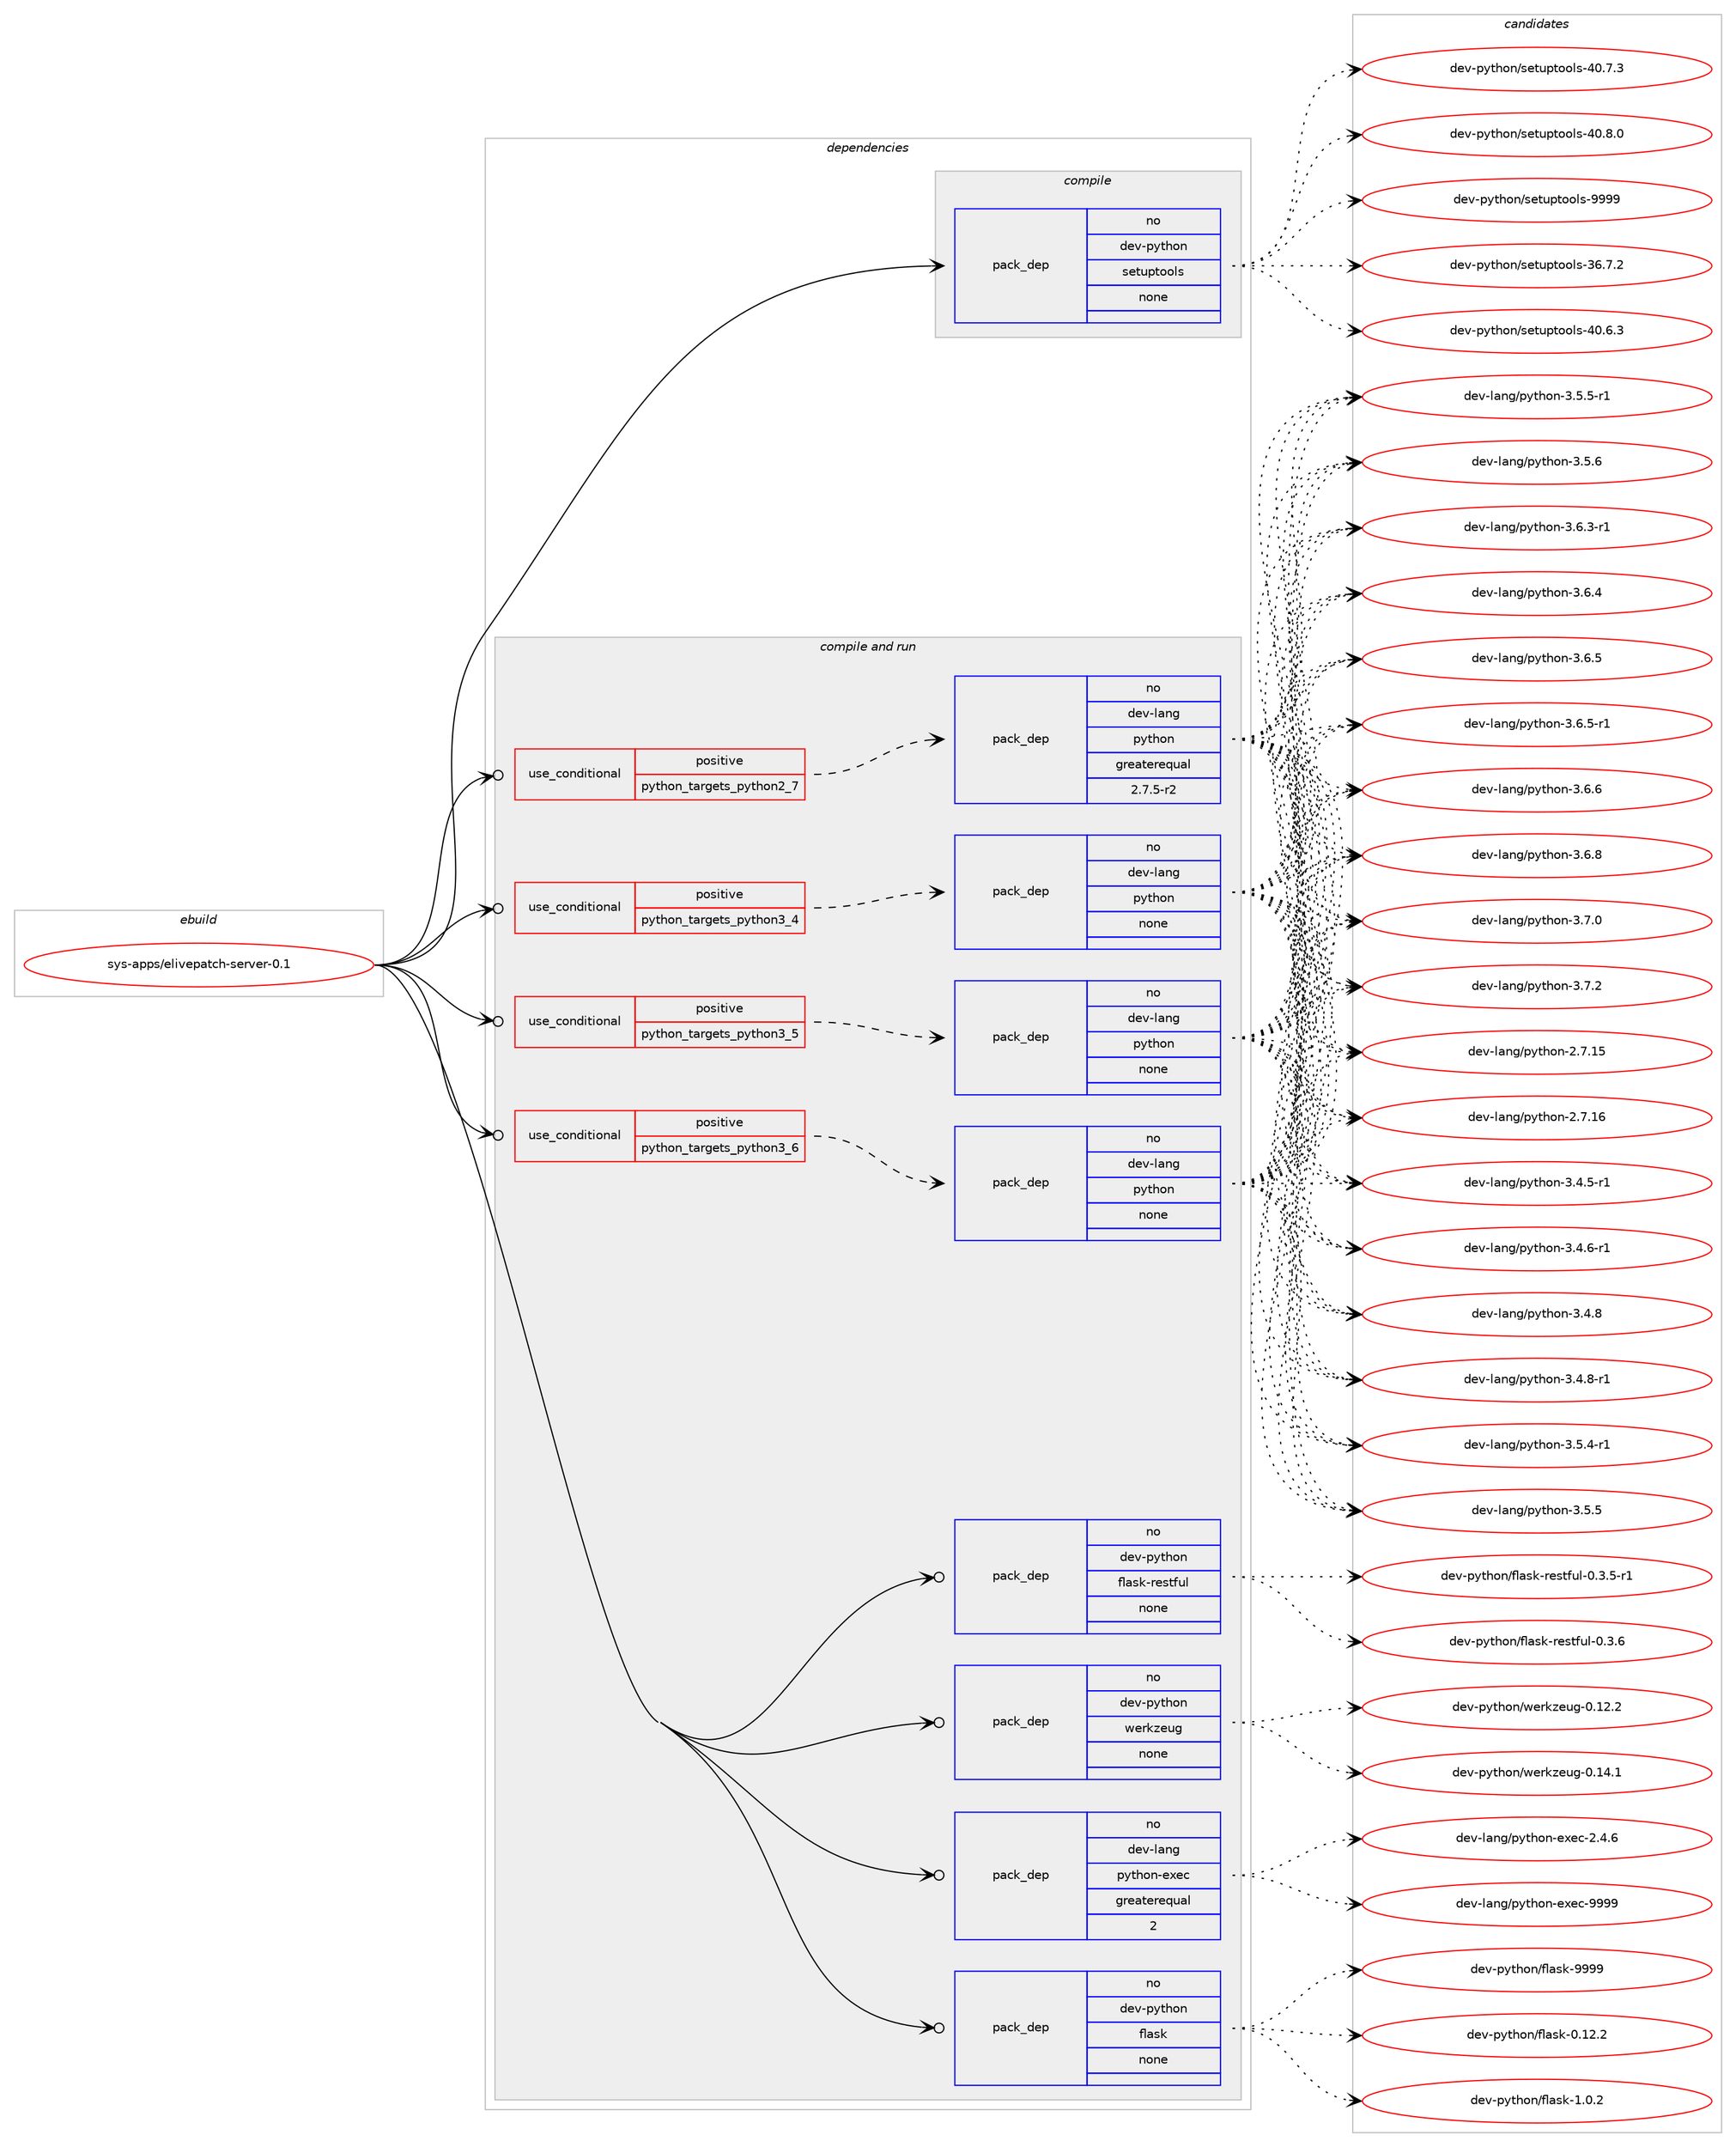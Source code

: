 digraph prolog {

# *************
# Graph options
# *************

newrank=true;
concentrate=true;
compound=true;
graph [rankdir=LR,fontname=Helvetica,fontsize=10,ranksep=1.5];#, ranksep=2.5, nodesep=0.2];
edge  [arrowhead=vee];
node  [fontname=Helvetica,fontsize=10];

# **********
# The ebuild
# **********

subgraph cluster_leftcol {
color=gray;
rank=same;
label=<<i>ebuild</i>>;
id [label="sys-apps/elivepatch-server-0.1", color=red, width=4, href="../sys-apps/elivepatch-server-0.1.svg"];
}

# ****************
# The dependencies
# ****************

subgraph cluster_midcol {
color=gray;
label=<<i>dependencies</i>>;
subgraph cluster_compile {
fillcolor="#eeeeee";
style=filled;
label=<<i>compile</i>>;
subgraph pack1226520 {
dependency1710308 [label=<<TABLE BORDER="0" CELLBORDER="1" CELLSPACING="0" CELLPADDING="4" WIDTH="220"><TR><TD ROWSPAN="6" CELLPADDING="30">pack_dep</TD></TR><TR><TD WIDTH="110">no</TD></TR><TR><TD>dev-python</TD></TR><TR><TD>setuptools</TD></TR><TR><TD>none</TD></TR><TR><TD></TD></TR></TABLE>>, shape=none, color=blue];
}
id:e -> dependency1710308:w [weight=20,style="solid",arrowhead="vee"];
}
subgraph cluster_compileandrun {
fillcolor="#eeeeee";
style=filled;
label=<<i>compile and run</i>>;
subgraph cond455831 {
dependency1710309 [label=<<TABLE BORDER="0" CELLBORDER="1" CELLSPACING="0" CELLPADDING="4"><TR><TD ROWSPAN="3" CELLPADDING="10">use_conditional</TD></TR><TR><TD>positive</TD></TR><TR><TD>python_targets_python2_7</TD></TR></TABLE>>, shape=none, color=red];
subgraph pack1226521 {
dependency1710310 [label=<<TABLE BORDER="0" CELLBORDER="1" CELLSPACING="0" CELLPADDING="4" WIDTH="220"><TR><TD ROWSPAN="6" CELLPADDING="30">pack_dep</TD></TR><TR><TD WIDTH="110">no</TD></TR><TR><TD>dev-lang</TD></TR><TR><TD>python</TD></TR><TR><TD>greaterequal</TD></TR><TR><TD>2.7.5-r2</TD></TR></TABLE>>, shape=none, color=blue];
}
dependency1710309:e -> dependency1710310:w [weight=20,style="dashed",arrowhead="vee"];
}
id:e -> dependency1710309:w [weight=20,style="solid",arrowhead="odotvee"];
subgraph cond455832 {
dependency1710311 [label=<<TABLE BORDER="0" CELLBORDER="1" CELLSPACING="0" CELLPADDING="4"><TR><TD ROWSPAN="3" CELLPADDING="10">use_conditional</TD></TR><TR><TD>positive</TD></TR><TR><TD>python_targets_python3_4</TD></TR></TABLE>>, shape=none, color=red];
subgraph pack1226522 {
dependency1710312 [label=<<TABLE BORDER="0" CELLBORDER="1" CELLSPACING="0" CELLPADDING="4" WIDTH="220"><TR><TD ROWSPAN="6" CELLPADDING="30">pack_dep</TD></TR><TR><TD WIDTH="110">no</TD></TR><TR><TD>dev-lang</TD></TR><TR><TD>python</TD></TR><TR><TD>none</TD></TR><TR><TD></TD></TR></TABLE>>, shape=none, color=blue];
}
dependency1710311:e -> dependency1710312:w [weight=20,style="dashed",arrowhead="vee"];
}
id:e -> dependency1710311:w [weight=20,style="solid",arrowhead="odotvee"];
subgraph cond455833 {
dependency1710313 [label=<<TABLE BORDER="0" CELLBORDER="1" CELLSPACING="0" CELLPADDING="4"><TR><TD ROWSPAN="3" CELLPADDING="10">use_conditional</TD></TR><TR><TD>positive</TD></TR><TR><TD>python_targets_python3_5</TD></TR></TABLE>>, shape=none, color=red];
subgraph pack1226523 {
dependency1710314 [label=<<TABLE BORDER="0" CELLBORDER="1" CELLSPACING="0" CELLPADDING="4" WIDTH="220"><TR><TD ROWSPAN="6" CELLPADDING="30">pack_dep</TD></TR><TR><TD WIDTH="110">no</TD></TR><TR><TD>dev-lang</TD></TR><TR><TD>python</TD></TR><TR><TD>none</TD></TR><TR><TD></TD></TR></TABLE>>, shape=none, color=blue];
}
dependency1710313:e -> dependency1710314:w [weight=20,style="dashed",arrowhead="vee"];
}
id:e -> dependency1710313:w [weight=20,style="solid",arrowhead="odotvee"];
subgraph cond455834 {
dependency1710315 [label=<<TABLE BORDER="0" CELLBORDER="1" CELLSPACING="0" CELLPADDING="4"><TR><TD ROWSPAN="3" CELLPADDING="10">use_conditional</TD></TR><TR><TD>positive</TD></TR><TR><TD>python_targets_python3_6</TD></TR></TABLE>>, shape=none, color=red];
subgraph pack1226524 {
dependency1710316 [label=<<TABLE BORDER="0" CELLBORDER="1" CELLSPACING="0" CELLPADDING="4" WIDTH="220"><TR><TD ROWSPAN="6" CELLPADDING="30">pack_dep</TD></TR><TR><TD WIDTH="110">no</TD></TR><TR><TD>dev-lang</TD></TR><TR><TD>python</TD></TR><TR><TD>none</TD></TR><TR><TD></TD></TR></TABLE>>, shape=none, color=blue];
}
dependency1710315:e -> dependency1710316:w [weight=20,style="dashed",arrowhead="vee"];
}
id:e -> dependency1710315:w [weight=20,style="solid",arrowhead="odotvee"];
subgraph pack1226525 {
dependency1710317 [label=<<TABLE BORDER="0" CELLBORDER="1" CELLSPACING="0" CELLPADDING="4" WIDTH="220"><TR><TD ROWSPAN="6" CELLPADDING="30">pack_dep</TD></TR><TR><TD WIDTH="110">no</TD></TR><TR><TD>dev-lang</TD></TR><TR><TD>python-exec</TD></TR><TR><TD>greaterequal</TD></TR><TR><TD>2</TD></TR></TABLE>>, shape=none, color=blue];
}
id:e -> dependency1710317:w [weight=20,style="solid",arrowhead="odotvee"];
subgraph pack1226526 {
dependency1710318 [label=<<TABLE BORDER="0" CELLBORDER="1" CELLSPACING="0" CELLPADDING="4" WIDTH="220"><TR><TD ROWSPAN="6" CELLPADDING="30">pack_dep</TD></TR><TR><TD WIDTH="110">no</TD></TR><TR><TD>dev-python</TD></TR><TR><TD>flask</TD></TR><TR><TD>none</TD></TR><TR><TD></TD></TR></TABLE>>, shape=none, color=blue];
}
id:e -> dependency1710318:w [weight=20,style="solid",arrowhead="odotvee"];
subgraph pack1226527 {
dependency1710319 [label=<<TABLE BORDER="0" CELLBORDER="1" CELLSPACING="0" CELLPADDING="4" WIDTH="220"><TR><TD ROWSPAN="6" CELLPADDING="30">pack_dep</TD></TR><TR><TD WIDTH="110">no</TD></TR><TR><TD>dev-python</TD></TR><TR><TD>flask-restful</TD></TR><TR><TD>none</TD></TR><TR><TD></TD></TR></TABLE>>, shape=none, color=blue];
}
id:e -> dependency1710319:w [weight=20,style="solid",arrowhead="odotvee"];
subgraph pack1226528 {
dependency1710320 [label=<<TABLE BORDER="0" CELLBORDER="1" CELLSPACING="0" CELLPADDING="4" WIDTH="220"><TR><TD ROWSPAN="6" CELLPADDING="30">pack_dep</TD></TR><TR><TD WIDTH="110">no</TD></TR><TR><TD>dev-python</TD></TR><TR><TD>werkzeug</TD></TR><TR><TD>none</TD></TR><TR><TD></TD></TR></TABLE>>, shape=none, color=blue];
}
id:e -> dependency1710320:w [weight=20,style="solid",arrowhead="odotvee"];
}
subgraph cluster_run {
fillcolor="#eeeeee";
style=filled;
label=<<i>run</i>>;
}
}

# **************
# The candidates
# **************

subgraph cluster_choices {
rank=same;
color=gray;
label=<<i>candidates</i>>;

subgraph choice1226520 {
color=black;
nodesep=1;
choice100101118451121211161041111104711510111611711211611111110811545515446554650 [label="dev-python/setuptools-36.7.2", color=red, width=4,href="../dev-python/setuptools-36.7.2.svg"];
choice100101118451121211161041111104711510111611711211611111110811545524846544651 [label="dev-python/setuptools-40.6.3", color=red, width=4,href="../dev-python/setuptools-40.6.3.svg"];
choice100101118451121211161041111104711510111611711211611111110811545524846554651 [label="dev-python/setuptools-40.7.3", color=red, width=4,href="../dev-python/setuptools-40.7.3.svg"];
choice100101118451121211161041111104711510111611711211611111110811545524846564648 [label="dev-python/setuptools-40.8.0", color=red, width=4,href="../dev-python/setuptools-40.8.0.svg"];
choice10010111845112121116104111110471151011161171121161111111081154557575757 [label="dev-python/setuptools-9999", color=red, width=4,href="../dev-python/setuptools-9999.svg"];
dependency1710308:e -> choice100101118451121211161041111104711510111611711211611111110811545515446554650:w [style=dotted,weight="100"];
dependency1710308:e -> choice100101118451121211161041111104711510111611711211611111110811545524846544651:w [style=dotted,weight="100"];
dependency1710308:e -> choice100101118451121211161041111104711510111611711211611111110811545524846554651:w [style=dotted,weight="100"];
dependency1710308:e -> choice100101118451121211161041111104711510111611711211611111110811545524846564648:w [style=dotted,weight="100"];
dependency1710308:e -> choice10010111845112121116104111110471151011161171121161111111081154557575757:w [style=dotted,weight="100"];
}
subgraph choice1226521 {
color=black;
nodesep=1;
choice10010111845108971101034711212111610411111045504655464953 [label="dev-lang/python-2.7.15", color=red, width=4,href="../dev-lang/python-2.7.15.svg"];
choice10010111845108971101034711212111610411111045504655464954 [label="dev-lang/python-2.7.16", color=red, width=4,href="../dev-lang/python-2.7.16.svg"];
choice1001011184510897110103471121211161041111104551465246534511449 [label="dev-lang/python-3.4.5-r1", color=red, width=4,href="../dev-lang/python-3.4.5-r1.svg"];
choice1001011184510897110103471121211161041111104551465246544511449 [label="dev-lang/python-3.4.6-r1", color=red, width=4,href="../dev-lang/python-3.4.6-r1.svg"];
choice100101118451089711010347112121116104111110455146524656 [label="dev-lang/python-3.4.8", color=red, width=4,href="../dev-lang/python-3.4.8.svg"];
choice1001011184510897110103471121211161041111104551465246564511449 [label="dev-lang/python-3.4.8-r1", color=red, width=4,href="../dev-lang/python-3.4.8-r1.svg"];
choice1001011184510897110103471121211161041111104551465346524511449 [label="dev-lang/python-3.5.4-r1", color=red, width=4,href="../dev-lang/python-3.5.4-r1.svg"];
choice100101118451089711010347112121116104111110455146534653 [label="dev-lang/python-3.5.5", color=red, width=4,href="../dev-lang/python-3.5.5.svg"];
choice1001011184510897110103471121211161041111104551465346534511449 [label="dev-lang/python-3.5.5-r1", color=red, width=4,href="../dev-lang/python-3.5.5-r1.svg"];
choice100101118451089711010347112121116104111110455146534654 [label="dev-lang/python-3.5.6", color=red, width=4,href="../dev-lang/python-3.5.6.svg"];
choice1001011184510897110103471121211161041111104551465446514511449 [label="dev-lang/python-3.6.3-r1", color=red, width=4,href="../dev-lang/python-3.6.3-r1.svg"];
choice100101118451089711010347112121116104111110455146544652 [label="dev-lang/python-3.6.4", color=red, width=4,href="../dev-lang/python-3.6.4.svg"];
choice100101118451089711010347112121116104111110455146544653 [label="dev-lang/python-3.6.5", color=red, width=4,href="../dev-lang/python-3.6.5.svg"];
choice1001011184510897110103471121211161041111104551465446534511449 [label="dev-lang/python-3.6.5-r1", color=red, width=4,href="../dev-lang/python-3.6.5-r1.svg"];
choice100101118451089711010347112121116104111110455146544654 [label="dev-lang/python-3.6.6", color=red, width=4,href="../dev-lang/python-3.6.6.svg"];
choice100101118451089711010347112121116104111110455146544656 [label="dev-lang/python-3.6.8", color=red, width=4,href="../dev-lang/python-3.6.8.svg"];
choice100101118451089711010347112121116104111110455146554648 [label="dev-lang/python-3.7.0", color=red, width=4,href="../dev-lang/python-3.7.0.svg"];
choice100101118451089711010347112121116104111110455146554650 [label="dev-lang/python-3.7.2", color=red, width=4,href="../dev-lang/python-3.7.2.svg"];
dependency1710310:e -> choice10010111845108971101034711212111610411111045504655464953:w [style=dotted,weight="100"];
dependency1710310:e -> choice10010111845108971101034711212111610411111045504655464954:w [style=dotted,weight="100"];
dependency1710310:e -> choice1001011184510897110103471121211161041111104551465246534511449:w [style=dotted,weight="100"];
dependency1710310:e -> choice1001011184510897110103471121211161041111104551465246544511449:w [style=dotted,weight="100"];
dependency1710310:e -> choice100101118451089711010347112121116104111110455146524656:w [style=dotted,weight="100"];
dependency1710310:e -> choice1001011184510897110103471121211161041111104551465246564511449:w [style=dotted,weight="100"];
dependency1710310:e -> choice1001011184510897110103471121211161041111104551465346524511449:w [style=dotted,weight="100"];
dependency1710310:e -> choice100101118451089711010347112121116104111110455146534653:w [style=dotted,weight="100"];
dependency1710310:e -> choice1001011184510897110103471121211161041111104551465346534511449:w [style=dotted,weight="100"];
dependency1710310:e -> choice100101118451089711010347112121116104111110455146534654:w [style=dotted,weight="100"];
dependency1710310:e -> choice1001011184510897110103471121211161041111104551465446514511449:w [style=dotted,weight="100"];
dependency1710310:e -> choice100101118451089711010347112121116104111110455146544652:w [style=dotted,weight="100"];
dependency1710310:e -> choice100101118451089711010347112121116104111110455146544653:w [style=dotted,weight="100"];
dependency1710310:e -> choice1001011184510897110103471121211161041111104551465446534511449:w [style=dotted,weight="100"];
dependency1710310:e -> choice100101118451089711010347112121116104111110455146544654:w [style=dotted,weight="100"];
dependency1710310:e -> choice100101118451089711010347112121116104111110455146544656:w [style=dotted,weight="100"];
dependency1710310:e -> choice100101118451089711010347112121116104111110455146554648:w [style=dotted,weight="100"];
dependency1710310:e -> choice100101118451089711010347112121116104111110455146554650:w [style=dotted,weight="100"];
}
subgraph choice1226522 {
color=black;
nodesep=1;
choice10010111845108971101034711212111610411111045504655464953 [label="dev-lang/python-2.7.15", color=red, width=4,href="../dev-lang/python-2.7.15.svg"];
choice10010111845108971101034711212111610411111045504655464954 [label="dev-lang/python-2.7.16", color=red, width=4,href="../dev-lang/python-2.7.16.svg"];
choice1001011184510897110103471121211161041111104551465246534511449 [label="dev-lang/python-3.4.5-r1", color=red, width=4,href="../dev-lang/python-3.4.5-r1.svg"];
choice1001011184510897110103471121211161041111104551465246544511449 [label="dev-lang/python-3.4.6-r1", color=red, width=4,href="../dev-lang/python-3.4.6-r1.svg"];
choice100101118451089711010347112121116104111110455146524656 [label="dev-lang/python-3.4.8", color=red, width=4,href="../dev-lang/python-3.4.8.svg"];
choice1001011184510897110103471121211161041111104551465246564511449 [label="dev-lang/python-3.4.8-r1", color=red, width=4,href="../dev-lang/python-3.4.8-r1.svg"];
choice1001011184510897110103471121211161041111104551465346524511449 [label="dev-lang/python-3.5.4-r1", color=red, width=4,href="../dev-lang/python-3.5.4-r1.svg"];
choice100101118451089711010347112121116104111110455146534653 [label="dev-lang/python-3.5.5", color=red, width=4,href="../dev-lang/python-3.5.5.svg"];
choice1001011184510897110103471121211161041111104551465346534511449 [label="dev-lang/python-3.5.5-r1", color=red, width=4,href="../dev-lang/python-3.5.5-r1.svg"];
choice100101118451089711010347112121116104111110455146534654 [label="dev-lang/python-3.5.6", color=red, width=4,href="../dev-lang/python-3.5.6.svg"];
choice1001011184510897110103471121211161041111104551465446514511449 [label="dev-lang/python-3.6.3-r1", color=red, width=4,href="../dev-lang/python-3.6.3-r1.svg"];
choice100101118451089711010347112121116104111110455146544652 [label="dev-lang/python-3.6.4", color=red, width=4,href="../dev-lang/python-3.6.4.svg"];
choice100101118451089711010347112121116104111110455146544653 [label="dev-lang/python-3.6.5", color=red, width=4,href="../dev-lang/python-3.6.5.svg"];
choice1001011184510897110103471121211161041111104551465446534511449 [label="dev-lang/python-3.6.5-r1", color=red, width=4,href="../dev-lang/python-3.6.5-r1.svg"];
choice100101118451089711010347112121116104111110455146544654 [label="dev-lang/python-3.6.6", color=red, width=4,href="../dev-lang/python-3.6.6.svg"];
choice100101118451089711010347112121116104111110455146544656 [label="dev-lang/python-3.6.8", color=red, width=4,href="../dev-lang/python-3.6.8.svg"];
choice100101118451089711010347112121116104111110455146554648 [label="dev-lang/python-3.7.0", color=red, width=4,href="../dev-lang/python-3.7.0.svg"];
choice100101118451089711010347112121116104111110455146554650 [label="dev-lang/python-3.7.2", color=red, width=4,href="../dev-lang/python-3.7.2.svg"];
dependency1710312:e -> choice10010111845108971101034711212111610411111045504655464953:w [style=dotted,weight="100"];
dependency1710312:e -> choice10010111845108971101034711212111610411111045504655464954:w [style=dotted,weight="100"];
dependency1710312:e -> choice1001011184510897110103471121211161041111104551465246534511449:w [style=dotted,weight="100"];
dependency1710312:e -> choice1001011184510897110103471121211161041111104551465246544511449:w [style=dotted,weight="100"];
dependency1710312:e -> choice100101118451089711010347112121116104111110455146524656:w [style=dotted,weight="100"];
dependency1710312:e -> choice1001011184510897110103471121211161041111104551465246564511449:w [style=dotted,weight="100"];
dependency1710312:e -> choice1001011184510897110103471121211161041111104551465346524511449:w [style=dotted,weight="100"];
dependency1710312:e -> choice100101118451089711010347112121116104111110455146534653:w [style=dotted,weight="100"];
dependency1710312:e -> choice1001011184510897110103471121211161041111104551465346534511449:w [style=dotted,weight="100"];
dependency1710312:e -> choice100101118451089711010347112121116104111110455146534654:w [style=dotted,weight="100"];
dependency1710312:e -> choice1001011184510897110103471121211161041111104551465446514511449:w [style=dotted,weight="100"];
dependency1710312:e -> choice100101118451089711010347112121116104111110455146544652:w [style=dotted,weight="100"];
dependency1710312:e -> choice100101118451089711010347112121116104111110455146544653:w [style=dotted,weight="100"];
dependency1710312:e -> choice1001011184510897110103471121211161041111104551465446534511449:w [style=dotted,weight="100"];
dependency1710312:e -> choice100101118451089711010347112121116104111110455146544654:w [style=dotted,weight="100"];
dependency1710312:e -> choice100101118451089711010347112121116104111110455146544656:w [style=dotted,weight="100"];
dependency1710312:e -> choice100101118451089711010347112121116104111110455146554648:w [style=dotted,weight="100"];
dependency1710312:e -> choice100101118451089711010347112121116104111110455146554650:w [style=dotted,weight="100"];
}
subgraph choice1226523 {
color=black;
nodesep=1;
choice10010111845108971101034711212111610411111045504655464953 [label="dev-lang/python-2.7.15", color=red, width=4,href="../dev-lang/python-2.7.15.svg"];
choice10010111845108971101034711212111610411111045504655464954 [label="dev-lang/python-2.7.16", color=red, width=4,href="../dev-lang/python-2.7.16.svg"];
choice1001011184510897110103471121211161041111104551465246534511449 [label="dev-lang/python-3.4.5-r1", color=red, width=4,href="../dev-lang/python-3.4.5-r1.svg"];
choice1001011184510897110103471121211161041111104551465246544511449 [label="dev-lang/python-3.4.6-r1", color=red, width=4,href="../dev-lang/python-3.4.6-r1.svg"];
choice100101118451089711010347112121116104111110455146524656 [label="dev-lang/python-3.4.8", color=red, width=4,href="../dev-lang/python-3.4.8.svg"];
choice1001011184510897110103471121211161041111104551465246564511449 [label="dev-lang/python-3.4.8-r1", color=red, width=4,href="../dev-lang/python-3.4.8-r1.svg"];
choice1001011184510897110103471121211161041111104551465346524511449 [label="dev-lang/python-3.5.4-r1", color=red, width=4,href="../dev-lang/python-3.5.4-r1.svg"];
choice100101118451089711010347112121116104111110455146534653 [label="dev-lang/python-3.5.5", color=red, width=4,href="../dev-lang/python-3.5.5.svg"];
choice1001011184510897110103471121211161041111104551465346534511449 [label="dev-lang/python-3.5.5-r1", color=red, width=4,href="../dev-lang/python-3.5.5-r1.svg"];
choice100101118451089711010347112121116104111110455146534654 [label="dev-lang/python-3.5.6", color=red, width=4,href="../dev-lang/python-3.5.6.svg"];
choice1001011184510897110103471121211161041111104551465446514511449 [label="dev-lang/python-3.6.3-r1", color=red, width=4,href="../dev-lang/python-3.6.3-r1.svg"];
choice100101118451089711010347112121116104111110455146544652 [label="dev-lang/python-3.6.4", color=red, width=4,href="../dev-lang/python-3.6.4.svg"];
choice100101118451089711010347112121116104111110455146544653 [label="dev-lang/python-3.6.5", color=red, width=4,href="../dev-lang/python-3.6.5.svg"];
choice1001011184510897110103471121211161041111104551465446534511449 [label="dev-lang/python-3.6.5-r1", color=red, width=4,href="../dev-lang/python-3.6.5-r1.svg"];
choice100101118451089711010347112121116104111110455146544654 [label="dev-lang/python-3.6.6", color=red, width=4,href="../dev-lang/python-3.6.6.svg"];
choice100101118451089711010347112121116104111110455146544656 [label="dev-lang/python-3.6.8", color=red, width=4,href="../dev-lang/python-3.6.8.svg"];
choice100101118451089711010347112121116104111110455146554648 [label="dev-lang/python-3.7.0", color=red, width=4,href="../dev-lang/python-3.7.0.svg"];
choice100101118451089711010347112121116104111110455146554650 [label="dev-lang/python-3.7.2", color=red, width=4,href="../dev-lang/python-3.7.2.svg"];
dependency1710314:e -> choice10010111845108971101034711212111610411111045504655464953:w [style=dotted,weight="100"];
dependency1710314:e -> choice10010111845108971101034711212111610411111045504655464954:w [style=dotted,weight="100"];
dependency1710314:e -> choice1001011184510897110103471121211161041111104551465246534511449:w [style=dotted,weight="100"];
dependency1710314:e -> choice1001011184510897110103471121211161041111104551465246544511449:w [style=dotted,weight="100"];
dependency1710314:e -> choice100101118451089711010347112121116104111110455146524656:w [style=dotted,weight="100"];
dependency1710314:e -> choice1001011184510897110103471121211161041111104551465246564511449:w [style=dotted,weight="100"];
dependency1710314:e -> choice1001011184510897110103471121211161041111104551465346524511449:w [style=dotted,weight="100"];
dependency1710314:e -> choice100101118451089711010347112121116104111110455146534653:w [style=dotted,weight="100"];
dependency1710314:e -> choice1001011184510897110103471121211161041111104551465346534511449:w [style=dotted,weight="100"];
dependency1710314:e -> choice100101118451089711010347112121116104111110455146534654:w [style=dotted,weight="100"];
dependency1710314:e -> choice1001011184510897110103471121211161041111104551465446514511449:w [style=dotted,weight="100"];
dependency1710314:e -> choice100101118451089711010347112121116104111110455146544652:w [style=dotted,weight="100"];
dependency1710314:e -> choice100101118451089711010347112121116104111110455146544653:w [style=dotted,weight="100"];
dependency1710314:e -> choice1001011184510897110103471121211161041111104551465446534511449:w [style=dotted,weight="100"];
dependency1710314:e -> choice100101118451089711010347112121116104111110455146544654:w [style=dotted,weight="100"];
dependency1710314:e -> choice100101118451089711010347112121116104111110455146544656:w [style=dotted,weight="100"];
dependency1710314:e -> choice100101118451089711010347112121116104111110455146554648:w [style=dotted,weight="100"];
dependency1710314:e -> choice100101118451089711010347112121116104111110455146554650:w [style=dotted,weight="100"];
}
subgraph choice1226524 {
color=black;
nodesep=1;
choice10010111845108971101034711212111610411111045504655464953 [label="dev-lang/python-2.7.15", color=red, width=4,href="../dev-lang/python-2.7.15.svg"];
choice10010111845108971101034711212111610411111045504655464954 [label="dev-lang/python-2.7.16", color=red, width=4,href="../dev-lang/python-2.7.16.svg"];
choice1001011184510897110103471121211161041111104551465246534511449 [label="dev-lang/python-3.4.5-r1", color=red, width=4,href="../dev-lang/python-3.4.5-r1.svg"];
choice1001011184510897110103471121211161041111104551465246544511449 [label="dev-lang/python-3.4.6-r1", color=red, width=4,href="../dev-lang/python-3.4.6-r1.svg"];
choice100101118451089711010347112121116104111110455146524656 [label="dev-lang/python-3.4.8", color=red, width=4,href="../dev-lang/python-3.4.8.svg"];
choice1001011184510897110103471121211161041111104551465246564511449 [label="dev-lang/python-3.4.8-r1", color=red, width=4,href="../dev-lang/python-3.4.8-r1.svg"];
choice1001011184510897110103471121211161041111104551465346524511449 [label="dev-lang/python-3.5.4-r1", color=red, width=4,href="../dev-lang/python-3.5.4-r1.svg"];
choice100101118451089711010347112121116104111110455146534653 [label="dev-lang/python-3.5.5", color=red, width=4,href="../dev-lang/python-3.5.5.svg"];
choice1001011184510897110103471121211161041111104551465346534511449 [label="dev-lang/python-3.5.5-r1", color=red, width=4,href="../dev-lang/python-3.5.5-r1.svg"];
choice100101118451089711010347112121116104111110455146534654 [label="dev-lang/python-3.5.6", color=red, width=4,href="../dev-lang/python-3.5.6.svg"];
choice1001011184510897110103471121211161041111104551465446514511449 [label="dev-lang/python-3.6.3-r1", color=red, width=4,href="../dev-lang/python-3.6.3-r1.svg"];
choice100101118451089711010347112121116104111110455146544652 [label="dev-lang/python-3.6.4", color=red, width=4,href="../dev-lang/python-3.6.4.svg"];
choice100101118451089711010347112121116104111110455146544653 [label="dev-lang/python-3.6.5", color=red, width=4,href="../dev-lang/python-3.6.5.svg"];
choice1001011184510897110103471121211161041111104551465446534511449 [label="dev-lang/python-3.6.5-r1", color=red, width=4,href="../dev-lang/python-3.6.5-r1.svg"];
choice100101118451089711010347112121116104111110455146544654 [label="dev-lang/python-3.6.6", color=red, width=4,href="../dev-lang/python-3.6.6.svg"];
choice100101118451089711010347112121116104111110455146544656 [label="dev-lang/python-3.6.8", color=red, width=4,href="../dev-lang/python-3.6.8.svg"];
choice100101118451089711010347112121116104111110455146554648 [label="dev-lang/python-3.7.0", color=red, width=4,href="../dev-lang/python-3.7.0.svg"];
choice100101118451089711010347112121116104111110455146554650 [label="dev-lang/python-3.7.2", color=red, width=4,href="../dev-lang/python-3.7.2.svg"];
dependency1710316:e -> choice10010111845108971101034711212111610411111045504655464953:w [style=dotted,weight="100"];
dependency1710316:e -> choice10010111845108971101034711212111610411111045504655464954:w [style=dotted,weight="100"];
dependency1710316:e -> choice1001011184510897110103471121211161041111104551465246534511449:w [style=dotted,weight="100"];
dependency1710316:e -> choice1001011184510897110103471121211161041111104551465246544511449:w [style=dotted,weight="100"];
dependency1710316:e -> choice100101118451089711010347112121116104111110455146524656:w [style=dotted,weight="100"];
dependency1710316:e -> choice1001011184510897110103471121211161041111104551465246564511449:w [style=dotted,weight="100"];
dependency1710316:e -> choice1001011184510897110103471121211161041111104551465346524511449:w [style=dotted,weight="100"];
dependency1710316:e -> choice100101118451089711010347112121116104111110455146534653:w [style=dotted,weight="100"];
dependency1710316:e -> choice1001011184510897110103471121211161041111104551465346534511449:w [style=dotted,weight="100"];
dependency1710316:e -> choice100101118451089711010347112121116104111110455146534654:w [style=dotted,weight="100"];
dependency1710316:e -> choice1001011184510897110103471121211161041111104551465446514511449:w [style=dotted,weight="100"];
dependency1710316:e -> choice100101118451089711010347112121116104111110455146544652:w [style=dotted,weight="100"];
dependency1710316:e -> choice100101118451089711010347112121116104111110455146544653:w [style=dotted,weight="100"];
dependency1710316:e -> choice1001011184510897110103471121211161041111104551465446534511449:w [style=dotted,weight="100"];
dependency1710316:e -> choice100101118451089711010347112121116104111110455146544654:w [style=dotted,weight="100"];
dependency1710316:e -> choice100101118451089711010347112121116104111110455146544656:w [style=dotted,weight="100"];
dependency1710316:e -> choice100101118451089711010347112121116104111110455146554648:w [style=dotted,weight="100"];
dependency1710316:e -> choice100101118451089711010347112121116104111110455146554650:w [style=dotted,weight="100"];
}
subgraph choice1226525 {
color=black;
nodesep=1;
choice1001011184510897110103471121211161041111104510112010199455046524654 [label="dev-lang/python-exec-2.4.6", color=red, width=4,href="../dev-lang/python-exec-2.4.6.svg"];
choice10010111845108971101034711212111610411111045101120101994557575757 [label="dev-lang/python-exec-9999", color=red, width=4,href="../dev-lang/python-exec-9999.svg"];
dependency1710317:e -> choice1001011184510897110103471121211161041111104510112010199455046524654:w [style=dotted,weight="100"];
dependency1710317:e -> choice10010111845108971101034711212111610411111045101120101994557575757:w [style=dotted,weight="100"];
}
subgraph choice1226526 {
color=black;
nodesep=1;
choice10010111845112121116104111110471021089711510745484649504650 [label="dev-python/flask-0.12.2", color=red, width=4,href="../dev-python/flask-0.12.2.svg"];
choice100101118451121211161041111104710210897115107454946484650 [label="dev-python/flask-1.0.2", color=red, width=4,href="../dev-python/flask-1.0.2.svg"];
choice1001011184511212111610411111047102108971151074557575757 [label="dev-python/flask-9999", color=red, width=4,href="../dev-python/flask-9999.svg"];
dependency1710318:e -> choice10010111845112121116104111110471021089711510745484649504650:w [style=dotted,weight="100"];
dependency1710318:e -> choice100101118451121211161041111104710210897115107454946484650:w [style=dotted,weight="100"];
dependency1710318:e -> choice1001011184511212111610411111047102108971151074557575757:w [style=dotted,weight="100"];
}
subgraph choice1226527 {
color=black;
nodesep=1;
choice100101118451121211161041111104710210897115107451141011151161021171084548465146534511449 [label="dev-python/flask-restful-0.3.5-r1", color=red, width=4,href="../dev-python/flask-restful-0.3.5-r1.svg"];
choice10010111845112121116104111110471021089711510745114101115116102117108454846514654 [label="dev-python/flask-restful-0.3.6", color=red, width=4,href="../dev-python/flask-restful-0.3.6.svg"];
dependency1710319:e -> choice100101118451121211161041111104710210897115107451141011151161021171084548465146534511449:w [style=dotted,weight="100"];
dependency1710319:e -> choice10010111845112121116104111110471021089711510745114101115116102117108454846514654:w [style=dotted,weight="100"];
}
subgraph choice1226528 {
color=black;
nodesep=1;
choice100101118451121211161041111104711910111410712210111710345484649504650 [label="dev-python/werkzeug-0.12.2", color=red, width=4,href="../dev-python/werkzeug-0.12.2.svg"];
choice100101118451121211161041111104711910111410712210111710345484649524649 [label="dev-python/werkzeug-0.14.1", color=red, width=4,href="../dev-python/werkzeug-0.14.1.svg"];
dependency1710320:e -> choice100101118451121211161041111104711910111410712210111710345484649504650:w [style=dotted,weight="100"];
dependency1710320:e -> choice100101118451121211161041111104711910111410712210111710345484649524649:w [style=dotted,weight="100"];
}
}

}
